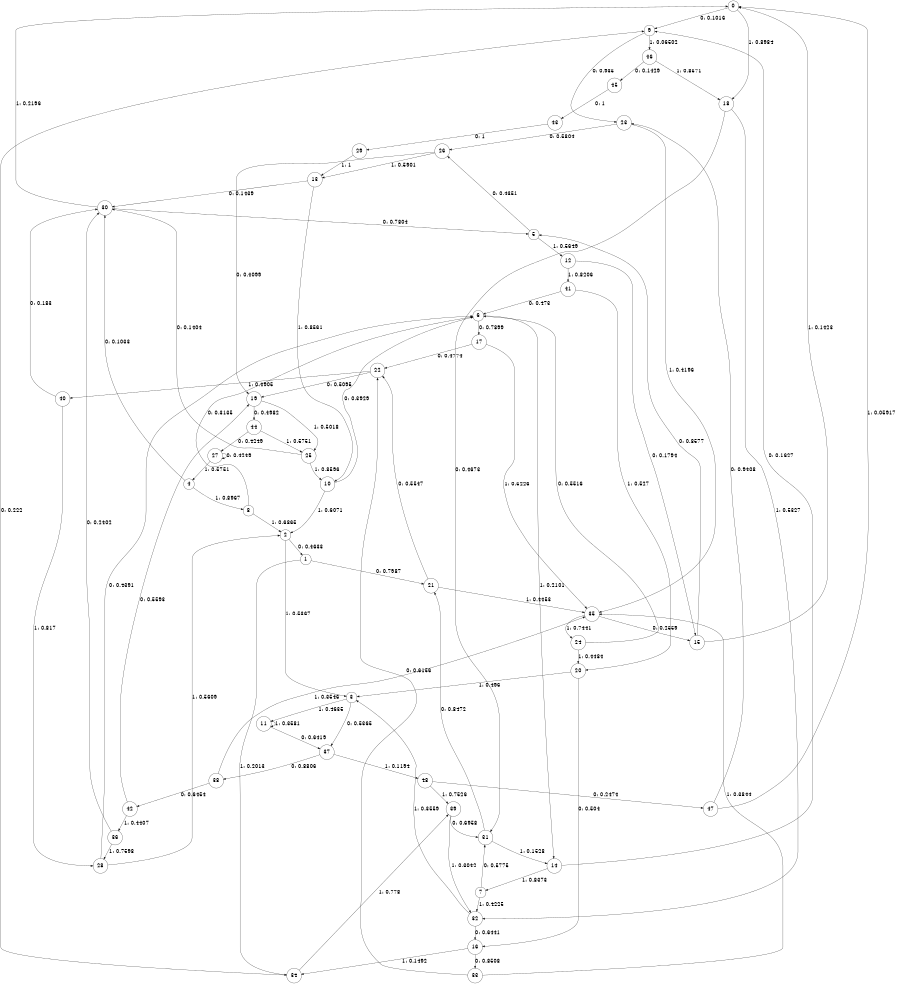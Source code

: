 digraph "ch5faceL9" {
size = "6,8.5";
ratio = "fill";
node [shape = circle];
node [fontsize = 24];
edge [fontsize = 24];
0 -> 9 [label = "0: 0.1016   "];
0 -> 18 [label = "1: 0.8984   "];
1 -> 21 [label = "0: 0.7987   "];
1 -> 34 [label = "1: 0.2013   "];
2 -> 1 [label = "0: 0.4633   "];
2 -> 3 [label = "1: 0.5367   "];
3 -> 37 [label = "0: 0.5365   "];
3 -> 11 [label = "1: 0.4635   "];
4 -> 30 [label = "0: 0.1033   "];
4 -> 8 [label = "1: 0.8967   "];
5 -> 26 [label = "0: 0.4351   "];
5 -> 12 [label = "1: 0.5649   "];
6 -> 17 [label = "0: 0.7899   "];
6 -> 14 [label = "1: 0.2101   "];
7 -> 31 [label = "0: 0.5775   "];
7 -> 32 [label = "1: 0.4225   "];
8 -> 6 [label = "0: 0.3135   "];
8 -> 2 [label = "1: 0.6865   "];
9 -> 23 [label = "0: 0.935    "];
9 -> 46 [label = "1: 0.06502  "];
10 -> 6 [label = "0: 0.3929   "];
10 -> 2 [label = "1: 0.6071   "];
11 -> 37 [label = "0: 0.6419   "];
11 -> 11 [label = "1: 0.3581   "];
12 -> 15 [label = "0: 0.1794   "];
12 -> 41 [label = "1: 0.8206   "];
13 -> 30 [label = "0: 0.1439   "];
13 -> 10 [label = "1: 0.8561   "];
14 -> 9 [label = "0: 0.1627   "];
14 -> 7 [label = "1: 0.8373   "];
15 -> 5 [label = "0: 0.8577   "];
15 -> 0 [label = "1: 0.1423   "];
16 -> 33 [label = "0: 0.8508   "];
16 -> 34 [label = "1: 0.1492   "];
17 -> 22 [label = "0: 0.4774   "];
17 -> 35 [label = "1: 0.5226   "];
18 -> 31 [label = "0: 0.4673   "];
18 -> 32 [label = "1: 0.5327   "];
19 -> 44 [label = "0: 0.4982   "];
19 -> 25 [label = "1: 0.5018   "];
20 -> 16 [label = "0: 0.504    "];
20 -> 3 [label = "1: 0.496    "];
21 -> 22 [label = "0: 0.5547   "];
21 -> 35 [label = "1: 0.4453   "];
22 -> 19 [label = "0: 0.5095   "];
22 -> 40 [label = "1: 0.4905   "];
23 -> 26 [label = "0: 0.5804   "];
23 -> 35 [label = "1: 0.4196   "];
24 -> 6 [label = "0: 0.5516   "];
24 -> 20 [label = "1: 0.4484   "];
25 -> 30 [label = "0: 0.1404   "];
25 -> 10 [label = "1: 0.8596   "];
26 -> 19 [label = "0: 0.4099   "];
26 -> 13 [label = "1: 0.5901   "];
27 -> 27 [label = "0: 0.4249   "];
27 -> 4 [label = "1: 0.5751   "];
28 -> 6 [label = "0: 0.4391   "];
28 -> 2 [label = "1: 0.5609   "];
29 -> 13 [label = "1: 1        "];
30 -> 5 [label = "0: 0.7804   "];
30 -> 0 [label = "1: 0.2196   "];
31 -> 21 [label = "0: 0.8472   "];
31 -> 14 [label = "1: 0.1528   "];
32 -> 16 [label = "0: 0.6441   "];
32 -> 3 [label = "1: 0.3559   "];
33 -> 22 [label = "0: 0.6156   "];
33 -> 35 [label = "1: 0.3844   "];
34 -> 9 [label = "0: 0.222    "];
34 -> 39 [label = "1: 0.778    "];
35 -> 15 [label = "0: 0.2559   "];
35 -> 24 [label = "1: 0.7441   "];
36 -> 30 [label = "0: 0.2402   "];
36 -> 28 [label = "1: 0.7598   "];
37 -> 38 [label = "0: 0.8806   "];
37 -> 48 [label = "1: 0.1194   "];
38 -> 42 [label = "0: 0.6454   "];
38 -> 35 [label = "1: 0.3546   "];
39 -> 31 [label = "0: 0.6958   "];
39 -> 32 [label = "1: 0.3042   "];
40 -> 30 [label = "0: 0.183    "];
40 -> 28 [label = "1: 0.817    "];
41 -> 6 [label = "0: 0.473    "];
41 -> 20 [label = "1: 0.527    "];
42 -> 19 [label = "0: 0.5593   "];
42 -> 36 [label = "1: 0.4407   "];
43 -> 29 [label = "0: 1        "];
44 -> 27 [label = "0: 0.4249   "];
44 -> 25 [label = "1: 0.5751   "];
45 -> 43 [label = "0: 1        "];
46 -> 45 [label = "0: 0.1429   "];
46 -> 18 [label = "1: 0.8571   "];
47 -> 23 [label = "0: 0.9408   "];
47 -> 0 [label = "1: 0.05917  "];
48 -> 47 [label = "0: 0.2474   "];
48 -> 39 [label = "1: 0.7526   "];
}